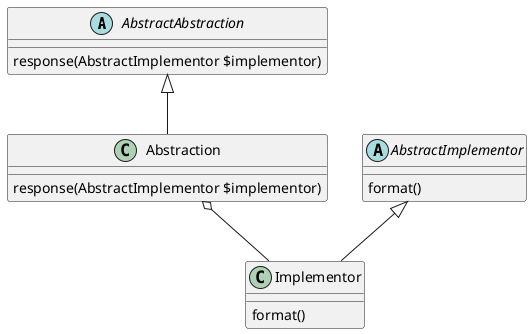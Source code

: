 @startuml

abstract class AbstractAbstraction
{
    response(AbstractImplementor $implementor)
}

class Abstraction extends AbstractAbstraction
{
    response(AbstractImplementor $implementor)
}

abstract class AbstractImplementor
{
    format()
}

class Implementor extends AbstractImplementor
{
    format()

}

Abstraction o-- Implementor

@enduml